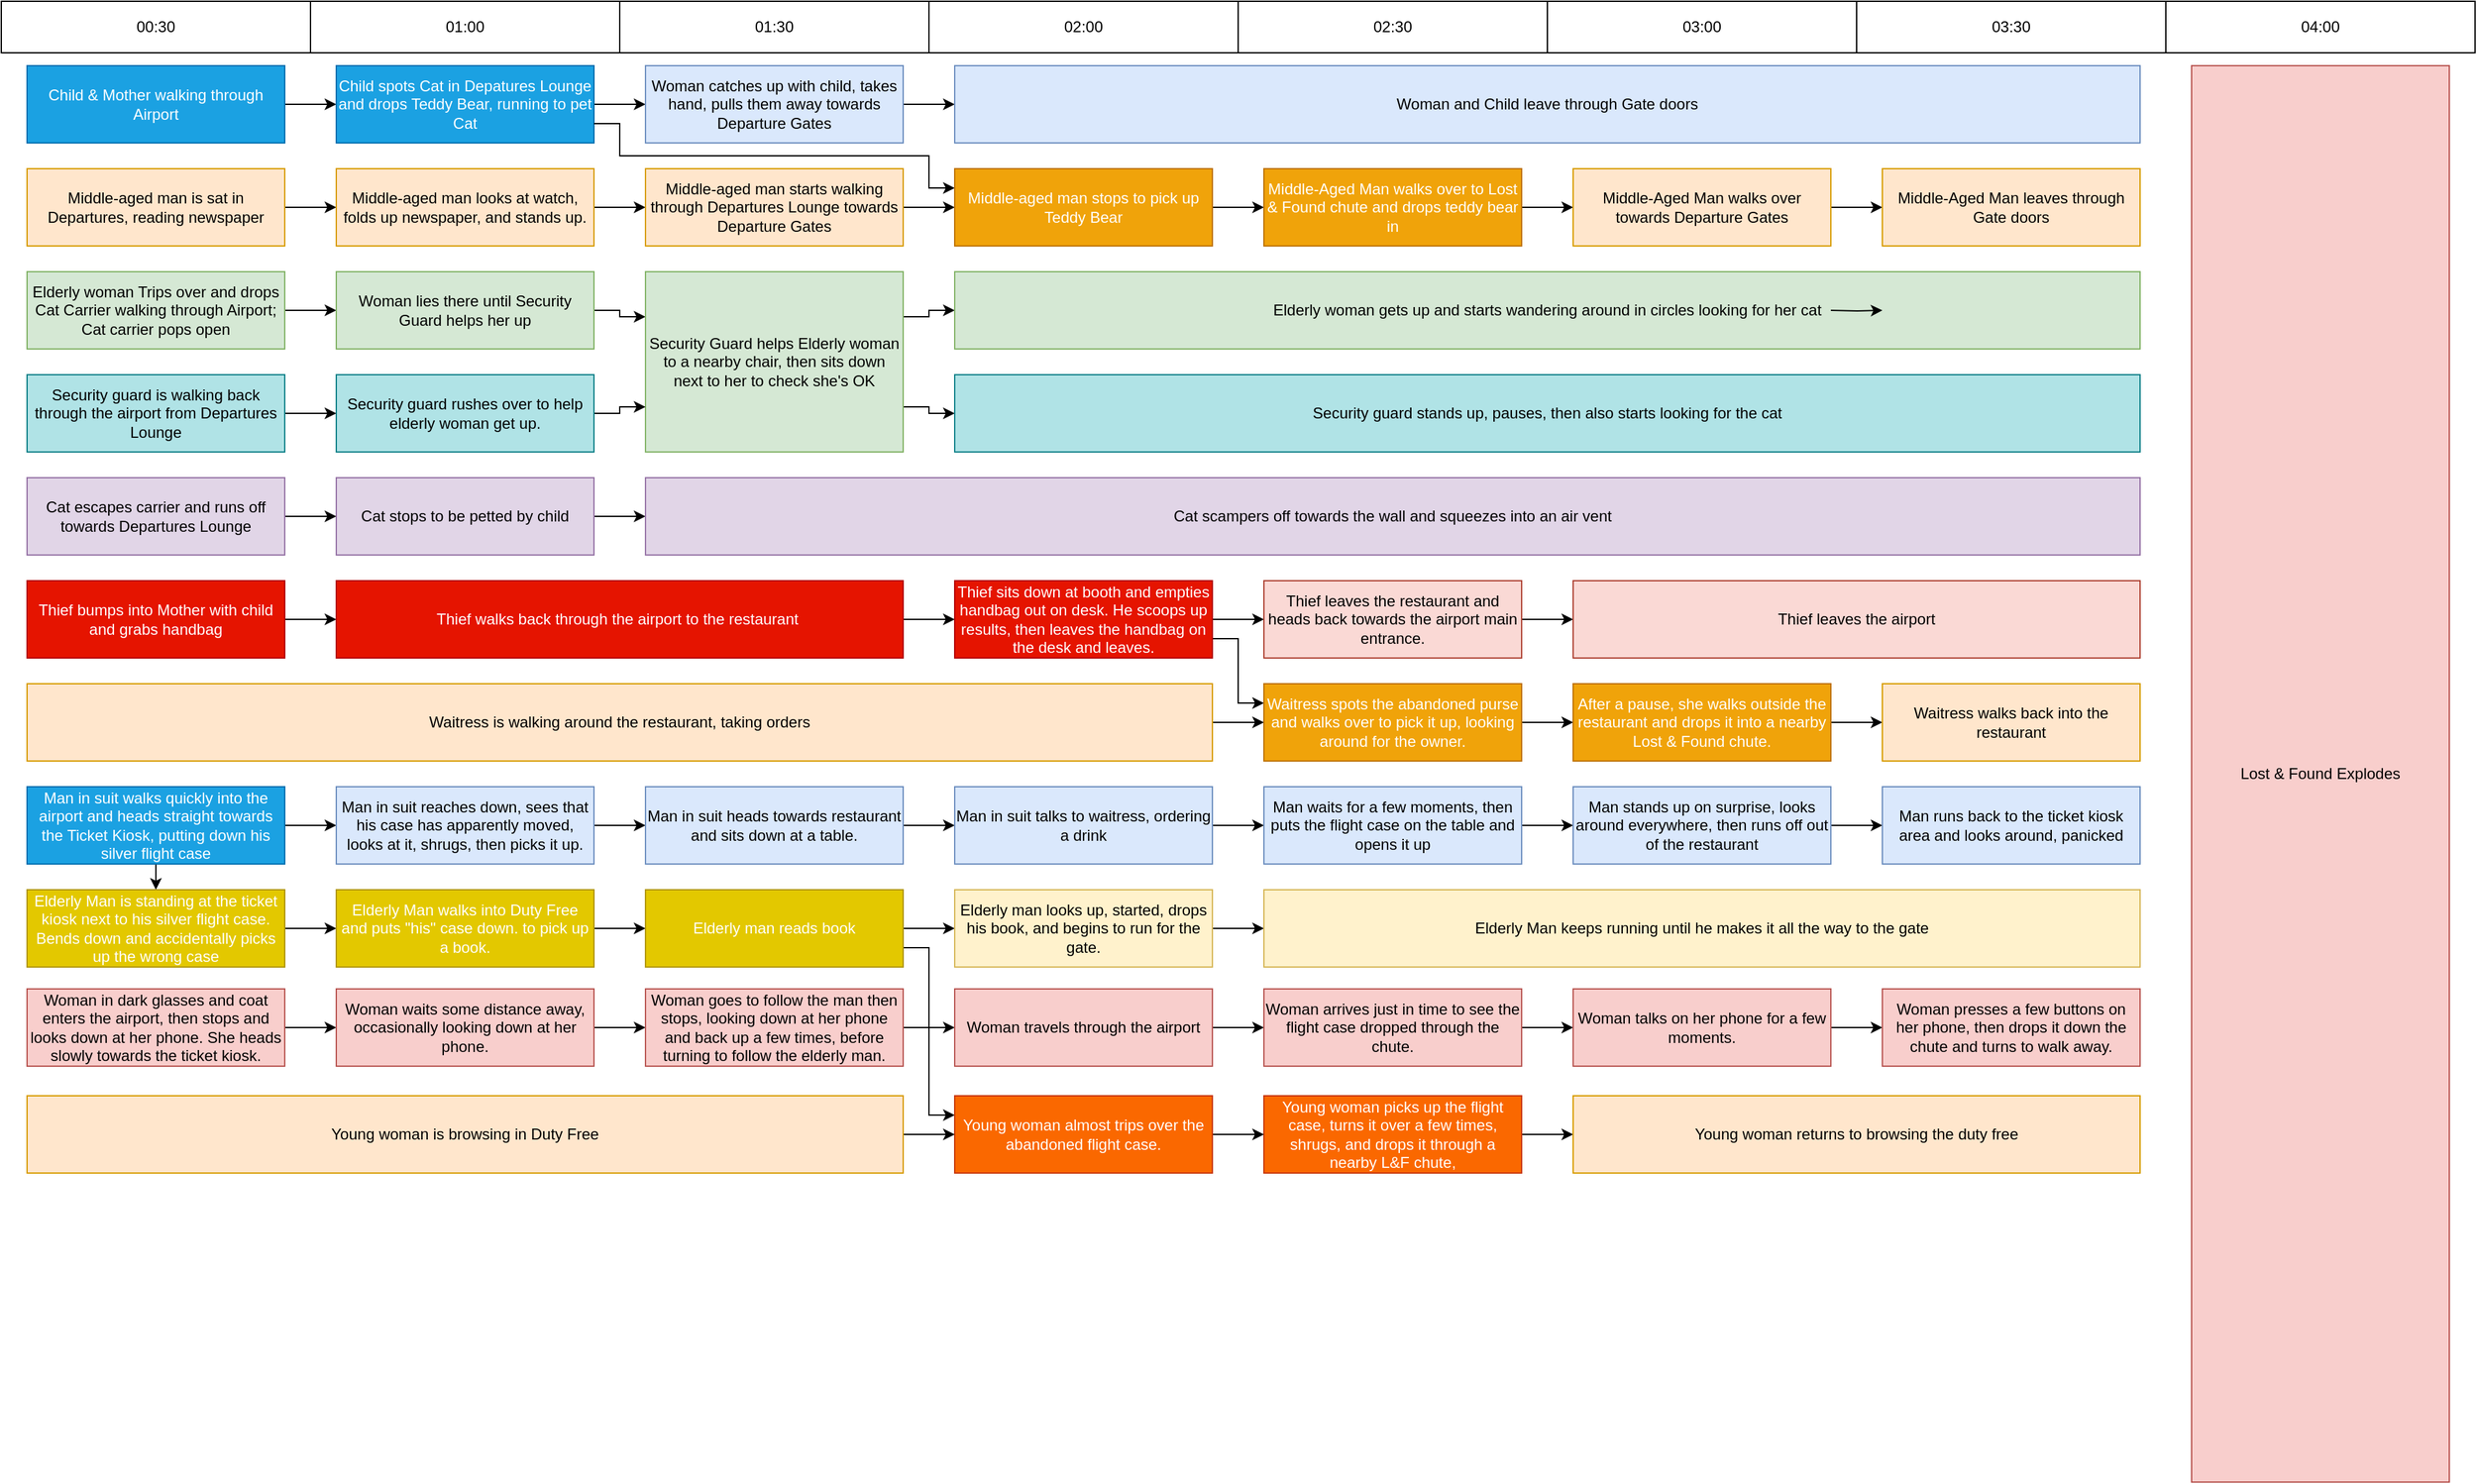 <mxfile version="14.2.9" type="device"><diagram id="wlm0FVGYdXF74C7R5aJI" name="Page-1"><mxGraphModel dx="1673" dy="829" grid="1" gridSize="10" guides="1" tooltips="1" connect="1" arrows="1" fold="1" page="1" pageScale="1" pageWidth="1169" pageHeight="827" math="0" shadow="0"><root><mxCell id="0"/><mxCell id="1" parent="0"/><mxCell id="Q22x0hlvmjdmqxl-F2z2-1" value="00:30" style="rounded=0;whiteSpace=wrap;html=1;" vertex="1" parent="1"><mxGeometry width="240" height="40" as="geometry"/></mxCell><mxCell id="Q22x0hlvmjdmqxl-F2z2-2" value="01:00" style="rounded=0;whiteSpace=wrap;html=1;" vertex="1" parent="1"><mxGeometry x="240" width="240" height="40" as="geometry"/></mxCell><mxCell id="Q22x0hlvmjdmqxl-F2z2-3" value="01:30" style="rounded=0;whiteSpace=wrap;html=1;" vertex="1" parent="1"><mxGeometry x="480" width="240" height="40" as="geometry"/></mxCell><mxCell id="Q22x0hlvmjdmqxl-F2z2-4" value="02:00" style="rounded=0;whiteSpace=wrap;html=1;" vertex="1" parent="1"><mxGeometry x="720" width="240" height="40" as="geometry"/></mxCell><mxCell id="Q22x0hlvmjdmqxl-F2z2-5" value="02:30" style="rounded=0;whiteSpace=wrap;html=1;" vertex="1" parent="1"><mxGeometry x="960" width="240" height="40" as="geometry"/></mxCell><mxCell id="Q22x0hlvmjdmqxl-F2z2-6" value="03:00" style="rounded=0;whiteSpace=wrap;html=1;" vertex="1" parent="1"><mxGeometry x="1200" width="240" height="40" as="geometry"/></mxCell><mxCell id="Q22x0hlvmjdmqxl-F2z2-7" value="03:30" style="rounded=0;whiteSpace=wrap;html=1;" vertex="1" parent="1"><mxGeometry x="1440" width="240" height="40" as="geometry"/></mxCell><mxCell id="Q22x0hlvmjdmqxl-F2z2-8" value="04:00" style="rounded=0;whiteSpace=wrap;html=1;" vertex="1" parent="1"><mxGeometry x="1680" width="240" height="40" as="geometry"/></mxCell><mxCell id="Q22x0hlvmjdmqxl-F2z2-12" value="" style="edgeStyle=orthogonalEdgeStyle;rounded=0;orthogonalLoop=1;jettySize=auto;html=1;" edge="1" parent="1" source="Q22x0hlvmjdmqxl-F2z2-10" target="Q22x0hlvmjdmqxl-F2z2-11"><mxGeometry relative="1" as="geometry"/></mxCell><mxCell id="Q22x0hlvmjdmqxl-F2z2-10" value="Child &amp;amp; Mother walking through Airport" style="rounded=0;whiteSpace=wrap;html=1;fillColor=#1ba1e2;strokeColor=#006EAF;fontColor=#ffffff;" vertex="1" parent="1"><mxGeometry x="20" y="50" width="200" height="60" as="geometry"/></mxCell><mxCell id="Q22x0hlvmjdmqxl-F2z2-14" value="" style="edgeStyle=orthogonalEdgeStyle;rounded=0;orthogonalLoop=1;jettySize=auto;html=1;" edge="1" parent="1" source="Q22x0hlvmjdmqxl-F2z2-11" target="Q22x0hlvmjdmqxl-F2z2-13"><mxGeometry relative="1" as="geometry"/></mxCell><mxCell id="Q22x0hlvmjdmqxl-F2z2-11" value="Child spots Cat in Depatures Lounge and drops Teddy Bear, running to pet Cat" style="rounded=0;whiteSpace=wrap;html=1;fillColor=#1ba1e2;strokeColor=#006EAF;fontColor=#ffffff;" vertex="1" parent="1"><mxGeometry x="260" y="50" width="200" height="60" as="geometry"/></mxCell><mxCell id="Q22x0hlvmjdmqxl-F2z2-20" style="edgeStyle=orthogonalEdgeStyle;rounded=0;orthogonalLoop=1;jettySize=auto;html=1;exitX=1;exitY=0.5;exitDx=0;exitDy=0;entryX=0;entryY=0.5;entryDx=0;entryDy=0;" edge="1" parent="1" source="Q22x0hlvmjdmqxl-F2z2-47" target="Q22x0hlvmjdmqxl-F2z2-15"><mxGeometry relative="1" as="geometry"/></mxCell><mxCell id="Q22x0hlvmjdmqxl-F2z2-53" value="" style="edgeStyle=orthogonalEdgeStyle;rounded=0;orthogonalLoop=1;jettySize=auto;html=1;" edge="1" parent="1" source="Q22x0hlvmjdmqxl-F2z2-13" target="Q22x0hlvmjdmqxl-F2z2-52"><mxGeometry relative="1" as="geometry"/></mxCell><mxCell id="Q22x0hlvmjdmqxl-F2z2-54" style="edgeStyle=orthogonalEdgeStyle;rounded=0;orthogonalLoop=1;jettySize=auto;html=1;exitX=1;exitY=0.75;exitDx=0;exitDy=0;entryX=0;entryY=0.25;entryDx=0;entryDy=0;" edge="1" parent="1" source="Q22x0hlvmjdmqxl-F2z2-11" target="Q22x0hlvmjdmqxl-F2z2-15"><mxGeometry relative="1" as="geometry"><Array as="points"><mxPoint x="480" y="95"/><mxPoint x="480" y="120"/><mxPoint x="720" y="120"/><mxPoint x="720" y="145"/></Array></mxGeometry></mxCell><mxCell id="Q22x0hlvmjdmqxl-F2z2-13" value="Woman catches up with child, takes hand, pulls them away towards Departure Gates" style="rounded=0;whiteSpace=wrap;html=1;fillColor=#dae8fc;strokeColor=#6c8ebf;" vertex="1" parent="1"><mxGeometry x="500" y="50" width="200" height="60" as="geometry"/></mxCell><mxCell id="Q22x0hlvmjdmqxl-F2z2-18" value="" style="edgeStyle=orthogonalEdgeStyle;rounded=0;orthogonalLoop=1;jettySize=auto;html=1;" edge="1" parent="1" source="Q22x0hlvmjdmqxl-F2z2-15" target="Q22x0hlvmjdmqxl-F2z2-16"><mxGeometry relative="1" as="geometry"/></mxCell><mxCell id="Q22x0hlvmjdmqxl-F2z2-15" value="Middle-aged man stops to pick up Teddy Bear" style="rounded=0;whiteSpace=wrap;html=1;fillColor=#f0a30a;strokeColor=#BD7000;fontColor=#ffffff;" vertex="1" parent="1"><mxGeometry x="740" y="130" width="200" height="60" as="geometry"/></mxCell><mxCell id="Q22x0hlvmjdmqxl-F2z2-19" value="" style="edgeStyle=orthogonalEdgeStyle;rounded=0;orthogonalLoop=1;jettySize=auto;html=1;" edge="1" parent="1" source="Q22x0hlvmjdmqxl-F2z2-16" target="Q22x0hlvmjdmqxl-F2z2-17"><mxGeometry relative="1" as="geometry"/></mxCell><mxCell id="Q22x0hlvmjdmqxl-F2z2-16" value="Middle-Aged Man walks over to Lost &amp;amp; Found chute and drops teddy bear in" style="rounded=0;whiteSpace=wrap;html=1;fillColor=#f0a30a;strokeColor=#BD7000;fontColor=#ffffff;" vertex="1" parent="1"><mxGeometry x="980" y="130" width="200" height="60" as="geometry"/></mxCell><mxCell id="Q22x0hlvmjdmqxl-F2z2-22" style="edgeStyle=orthogonalEdgeStyle;rounded=0;orthogonalLoop=1;jettySize=auto;html=1;exitX=1;exitY=0.5;exitDx=0;exitDy=0;entryX=0;entryY=0.5;entryDx=0;entryDy=0;" edge="1" parent="1" source="Q22x0hlvmjdmqxl-F2z2-17" target="Q22x0hlvmjdmqxl-F2z2-49"><mxGeometry relative="1" as="geometry"/></mxCell><mxCell id="Q22x0hlvmjdmqxl-F2z2-17" value="Middle-Aged Man walks over towards Departure Gates" style="rounded=0;whiteSpace=wrap;html=1;fillColor=#ffe6cc;strokeColor=#d79b00;" vertex="1" parent="1"><mxGeometry x="1220" y="130" width="200" height="60" as="geometry"/></mxCell><mxCell id="Q22x0hlvmjdmqxl-F2z2-23" value="Lost &amp;amp; Found Explodes" style="rounded=0;whiteSpace=wrap;html=1;fillColor=#f8cecc;strokeColor=#b85450;" vertex="1" parent="1"><mxGeometry x="1700" y="50" width="200" height="1100" as="geometry"/></mxCell><mxCell id="Q22x0hlvmjdmqxl-F2z2-30" value="" style="edgeStyle=orthogonalEdgeStyle;rounded=0;orthogonalLoop=1;jettySize=auto;html=1;" edge="1" parent="1" source="Q22x0hlvmjdmqxl-F2z2-24" target="Q22x0hlvmjdmqxl-F2z2-27"><mxGeometry relative="1" as="geometry"/></mxCell><mxCell id="Q22x0hlvmjdmqxl-F2z2-24" value="Elderly woman Trips over and drops Cat Carrier walking through Airport; Cat carrier pops open" style="rounded=0;whiteSpace=wrap;html=1;fillColor=#d5e8d4;strokeColor=#82b366;" vertex="1" parent="1"><mxGeometry x="20" y="210" width="200" height="60" as="geometry"/></mxCell><mxCell id="Q22x0hlvmjdmqxl-F2z2-34" value="" style="edgeStyle=orthogonalEdgeStyle;rounded=0;orthogonalLoop=1;jettySize=auto;html=1;" edge="1" parent="1" source="Q22x0hlvmjdmqxl-F2z2-25" target="Q22x0hlvmjdmqxl-F2z2-33"><mxGeometry relative="1" as="geometry"/></mxCell><mxCell id="Q22x0hlvmjdmqxl-F2z2-25" value="Cat stops to be petted by child" style="rounded=0;whiteSpace=wrap;html=1;fillColor=#e1d5e7;strokeColor=#9673a6;" vertex="1" parent="1"><mxGeometry x="260" y="370" width="200" height="60" as="geometry"/></mxCell><mxCell id="Q22x0hlvmjdmqxl-F2z2-32" value="" style="edgeStyle=orthogonalEdgeStyle;rounded=0;orthogonalLoop=1;jettySize=auto;html=1;entryX=0;entryY=0.25;entryDx=0;entryDy=0;" edge="1" parent="1" source="Q22x0hlvmjdmqxl-F2z2-27" target="Q22x0hlvmjdmqxl-F2z2-31"><mxGeometry relative="1" as="geometry"/></mxCell><mxCell id="Q22x0hlvmjdmqxl-F2z2-27" value="Woman lies there until Security Guard helps her up" style="rounded=0;whiteSpace=wrap;html=1;fillColor=#d5e8d4;strokeColor=#82b366;" vertex="1" parent="1"><mxGeometry x="260" y="210" width="200" height="60" as="geometry"/></mxCell><mxCell id="Q22x0hlvmjdmqxl-F2z2-29" value="" style="edgeStyle=orthogonalEdgeStyle;rounded=0;orthogonalLoop=1;jettySize=auto;html=1;" edge="1" parent="1" source="Q22x0hlvmjdmqxl-F2z2-28" target="Q22x0hlvmjdmqxl-F2z2-25"><mxGeometry relative="1" as="geometry"/></mxCell><mxCell id="Q22x0hlvmjdmqxl-F2z2-28" value="Cat escapes carrier and runs off towards Departures Lounge" style="rounded=0;whiteSpace=wrap;html=1;fillColor=#e1d5e7;strokeColor=#9673a6;" vertex="1" parent="1"><mxGeometry x="20" y="370" width="200" height="60" as="geometry"/></mxCell><mxCell id="Q22x0hlvmjdmqxl-F2z2-36" value="" style="edgeStyle=orthogonalEdgeStyle;rounded=0;orthogonalLoop=1;jettySize=auto;html=1;exitX=1;exitY=0.25;exitDx=0;exitDy=0;" edge="1" parent="1" source="Q22x0hlvmjdmqxl-F2z2-31" target="Q22x0hlvmjdmqxl-F2z2-35"><mxGeometry relative="1" as="geometry"/></mxCell><mxCell id="Q22x0hlvmjdmqxl-F2z2-42" style="edgeStyle=orthogonalEdgeStyle;rounded=0;orthogonalLoop=1;jettySize=auto;html=1;exitX=1;exitY=0.75;exitDx=0;exitDy=0;entryX=0;entryY=0.5;entryDx=0;entryDy=0;" edge="1" parent="1" source="Q22x0hlvmjdmqxl-F2z2-31" target="Q22x0hlvmjdmqxl-F2z2-41"><mxGeometry relative="1" as="geometry"/></mxCell><mxCell id="Q22x0hlvmjdmqxl-F2z2-31" value="Security Guard helps Elderly woman to a nearby chair, then sits down next to her to check she's OK" style="rounded=0;whiteSpace=wrap;html=1;fillColor=#d5e8d4;strokeColor=#82b366;" vertex="1" parent="1"><mxGeometry x="500" y="210" width="200" height="140" as="geometry"/></mxCell><mxCell id="Q22x0hlvmjdmqxl-F2z2-33" value="Cat scampers off towards the wall and squeezes into an air vent" style="rounded=0;whiteSpace=wrap;html=1;fillColor=#e1d5e7;strokeColor=#9673a6;" vertex="1" parent="1"><mxGeometry x="500" y="370" width="1160" height="60" as="geometry"/></mxCell><mxCell id="Q22x0hlvmjdmqxl-F2z2-35" value="Elderly woman gets up and starts wandering around in circles looking for her cat" style="rounded=0;whiteSpace=wrap;html=1;fillColor=#d5e8d4;strokeColor=#82b366;" vertex="1" parent="1"><mxGeometry x="740" y="210" width="920" height="60" as="geometry"/></mxCell><mxCell id="Q22x0hlvmjdmqxl-F2z2-40" value="" style="edgeStyle=orthogonalEdgeStyle;rounded=0;orthogonalLoop=1;jettySize=auto;html=1;entryX=0;entryY=0.75;entryDx=0;entryDy=0;" edge="1" parent="1" source="Q22x0hlvmjdmqxl-F2z2-37" target="Q22x0hlvmjdmqxl-F2z2-31"><mxGeometry relative="1" as="geometry"/></mxCell><mxCell id="Q22x0hlvmjdmqxl-F2z2-37" value="Security guard rushes over to help elderly woman get up." style="rounded=0;whiteSpace=wrap;html=1;fillColor=#b0e3e6;strokeColor=#0e8088;" vertex="1" parent="1"><mxGeometry x="260" y="290" width="200" height="60" as="geometry"/></mxCell><mxCell id="Q22x0hlvmjdmqxl-F2z2-39" value="" style="edgeStyle=orthogonalEdgeStyle;rounded=0;orthogonalLoop=1;jettySize=auto;html=1;" edge="1" parent="1" source="Q22x0hlvmjdmqxl-F2z2-38" target="Q22x0hlvmjdmqxl-F2z2-37"><mxGeometry relative="1" as="geometry"/></mxCell><mxCell id="Q22x0hlvmjdmqxl-F2z2-38" value="Security guard is walking back through the airport from Departures Lounge" style="rounded=0;whiteSpace=wrap;html=1;fillColor=#b0e3e6;strokeColor=#0e8088;" vertex="1" parent="1"><mxGeometry x="20" y="290" width="200" height="60" as="geometry"/></mxCell><mxCell id="Q22x0hlvmjdmqxl-F2z2-41" value="Security guard stands up, pauses, then also starts looking for the cat" style="rounded=0;whiteSpace=wrap;html=1;fillColor=#b0e3e6;strokeColor=#0e8088;" vertex="1" parent="1"><mxGeometry x="740" y="290" width="920" height="60" as="geometry"/></mxCell><mxCell id="Q22x0hlvmjdmqxl-F2z2-62" value="" style="edgeStyle=orthogonalEdgeStyle;rounded=0;orthogonalLoop=1;jettySize=auto;html=1;" edge="1" parent="1" source="Q22x0hlvmjdmqxl-F2z2-43" target="Q22x0hlvmjdmqxl-F2z2-58"><mxGeometry relative="1" as="geometry"/></mxCell><mxCell id="Q22x0hlvmjdmqxl-F2z2-43" value="Thief bumps into Mother with child and grabs handbag" style="rounded=0;whiteSpace=wrap;html=1;fillColor=#e51400;strokeColor=#B20000;fontColor=#ffffff;" vertex="1" parent="1"><mxGeometry x="20" y="450" width="200" height="60" as="geometry"/></mxCell><mxCell id="Q22x0hlvmjdmqxl-F2z2-46" value="" style="edgeStyle=orthogonalEdgeStyle;rounded=0;orthogonalLoop=1;jettySize=auto;html=1;" edge="1" parent="1" source="Q22x0hlvmjdmqxl-F2z2-44" target="Q22x0hlvmjdmqxl-F2z2-45"><mxGeometry relative="1" as="geometry"/></mxCell><mxCell id="Q22x0hlvmjdmqxl-F2z2-44" value="Middle-aged man is sat in Departures, reading newspaper" style="rounded=0;whiteSpace=wrap;html=1;fillColor=#ffe6cc;strokeColor=#d79b00;" vertex="1" parent="1"><mxGeometry x="20" y="130" width="200" height="60" as="geometry"/></mxCell><mxCell id="Q22x0hlvmjdmqxl-F2z2-48" value="" style="edgeStyle=orthogonalEdgeStyle;rounded=0;orthogonalLoop=1;jettySize=auto;html=1;" edge="1" parent="1" source="Q22x0hlvmjdmqxl-F2z2-45" target="Q22x0hlvmjdmqxl-F2z2-47"><mxGeometry relative="1" as="geometry"/></mxCell><mxCell id="Q22x0hlvmjdmqxl-F2z2-45" value="Middle-aged man looks at watch, folds up newspaper, and stands up." style="rounded=0;whiteSpace=wrap;html=1;fillColor=#ffe6cc;strokeColor=#d79b00;" vertex="1" parent="1"><mxGeometry x="260" y="130" width="200" height="60" as="geometry"/></mxCell><mxCell id="Q22x0hlvmjdmqxl-F2z2-47" value="Middle-aged man starts walking through Departures Lounge towards Departure Gates" style="rounded=0;whiteSpace=wrap;html=1;fillColor=#ffe6cc;strokeColor=#d79b00;" vertex="1" parent="1"><mxGeometry x="500" y="130" width="200" height="60" as="geometry"/></mxCell><mxCell id="Q22x0hlvmjdmqxl-F2z2-49" value="Middle-Aged Man leaves through Gate doors" style="rounded=0;whiteSpace=wrap;html=1;fillColor=#ffe6cc;strokeColor=#d79b00;" vertex="1" parent="1"><mxGeometry x="1460" y="130" width="200" height="60" as="geometry"/></mxCell><mxCell id="Q22x0hlvmjdmqxl-F2z2-52" value="Woman and Child leave through Gate doors" style="rounded=0;whiteSpace=wrap;html=1;fillColor=#dae8fc;strokeColor=#6c8ebf;" vertex="1" parent="1"><mxGeometry x="740" y="50" width="920" height="60" as="geometry"/></mxCell><mxCell id="Q22x0hlvmjdmqxl-F2z2-56" value="" style="edgeStyle=orthogonalEdgeStyle;rounded=0;orthogonalLoop=1;jettySize=auto;html=1;" edge="1" parent="1"><mxGeometry relative="1" as="geometry"><mxPoint x="1420" y="240" as="sourcePoint"/><mxPoint x="1460" y="240" as="targetPoint"/></mxGeometry></mxCell><mxCell id="Q22x0hlvmjdmqxl-F2z2-63" value="" style="edgeStyle=orthogonalEdgeStyle;rounded=0;orthogonalLoop=1;jettySize=auto;html=1;" edge="1" parent="1" source="Q22x0hlvmjdmqxl-F2z2-58" target="Q22x0hlvmjdmqxl-F2z2-59"><mxGeometry relative="1" as="geometry"/></mxCell><mxCell id="Q22x0hlvmjdmqxl-F2z2-58" value="Thief walks back through the airport to the restaurant&amp;nbsp;" style="rounded=0;whiteSpace=wrap;html=1;fillColor=#e51400;strokeColor=#B20000;fontColor=#ffffff;" vertex="1" parent="1"><mxGeometry x="260" y="450" width="440" height="60" as="geometry"/></mxCell><mxCell id="Q22x0hlvmjdmqxl-F2z2-64" value="" style="edgeStyle=orthogonalEdgeStyle;rounded=0;orthogonalLoop=1;jettySize=auto;html=1;" edge="1" parent="1" source="Q22x0hlvmjdmqxl-F2z2-59" target="Q22x0hlvmjdmqxl-F2z2-60"><mxGeometry relative="1" as="geometry"/></mxCell><mxCell id="Q22x0hlvmjdmqxl-F2z2-73" style="edgeStyle=orthogonalEdgeStyle;rounded=0;orthogonalLoop=1;jettySize=auto;html=1;exitX=1;exitY=0.75;exitDx=0;exitDy=0;entryX=0;entryY=0.25;entryDx=0;entryDy=0;" edge="1" parent="1" source="Q22x0hlvmjdmqxl-F2z2-59" target="Q22x0hlvmjdmqxl-F2z2-67"><mxGeometry relative="1" as="geometry"/></mxCell><mxCell id="Q22x0hlvmjdmqxl-F2z2-59" value="Thief sits down at booth and empties handbag out on desk. He scoops up results, then leaves the handbag on the desk and leaves." style="rounded=0;whiteSpace=wrap;html=1;fillColor=#e51400;strokeColor=#B20000;fontColor=#ffffff;" vertex="1" parent="1"><mxGeometry x="740" y="450" width="200" height="60" as="geometry"/></mxCell><mxCell id="Q22x0hlvmjdmqxl-F2z2-65" value="" style="edgeStyle=orthogonalEdgeStyle;rounded=0;orthogonalLoop=1;jettySize=auto;html=1;" edge="1" parent="1" source="Q22x0hlvmjdmqxl-F2z2-60" target="Q22x0hlvmjdmqxl-F2z2-61"><mxGeometry relative="1" as="geometry"/></mxCell><mxCell id="Q22x0hlvmjdmqxl-F2z2-60" value="Thief leaves the restaurant and heads back towards the airport main entrance." style="rounded=0;whiteSpace=wrap;html=1;fillColor=#fad9d5;strokeColor=#ae4132;" vertex="1" parent="1"><mxGeometry x="980" y="450" width="200" height="60" as="geometry"/></mxCell><mxCell id="Q22x0hlvmjdmqxl-F2z2-61" value="Thief leaves the airport" style="rounded=0;whiteSpace=wrap;html=1;fillColor=#fad9d5;strokeColor=#ae4132;" vertex="1" parent="1"><mxGeometry x="1220" y="450" width="440" height="60" as="geometry"/></mxCell><mxCell id="Q22x0hlvmjdmqxl-F2z2-68" value="" style="edgeStyle=orthogonalEdgeStyle;rounded=0;orthogonalLoop=1;jettySize=auto;html=1;" edge="1" parent="1" source="Q22x0hlvmjdmqxl-F2z2-66" target="Q22x0hlvmjdmqxl-F2z2-67"><mxGeometry relative="1" as="geometry"/></mxCell><mxCell id="Q22x0hlvmjdmqxl-F2z2-66" value="Waitress is walking around the restaurant, taking orders" style="rounded=0;whiteSpace=wrap;html=1;fillColor=#ffe6cc;strokeColor=#d79b00;" vertex="1" parent="1"><mxGeometry x="20" y="530" width="920" height="60" as="geometry"/></mxCell><mxCell id="Q22x0hlvmjdmqxl-F2z2-70" value="" style="edgeStyle=orthogonalEdgeStyle;rounded=0;orthogonalLoop=1;jettySize=auto;html=1;" edge="1" parent="1" source="Q22x0hlvmjdmqxl-F2z2-67" target="Q22x0hlvmjdmqxl-F2z2-69"><mxGeometry relative="1" as="geometry"/></mxCell><mxCell id="Q22x0hlvmjdmqxl-F2z2-67" value="Waitress spots the abandoned purse and walks over to pick it up, looking around for the owner." style="rounded=0;whiteSpace=wrap;html=1;fillColor=#f0a30a;strokeColor=#BD7000;fontColor=#ffffff;" vertex="1" parent="1"><mxGeometry x="980" y="530" width="200" height="60" as="geometry"/></mxCell><mxCell id="Q22x0hlvmjdmqxl-F2z2-72" value="" style="edgeStyle=orthogonalEdgeStyle;rounded=0;orthogonalLoop=1;jettySize=auto;html=1;" edge="1" parent="1" source="Q22x0hlvmjdmqxl-F2z2-69" target="Q22x0hlvmjdmqxl-F2z2-71"><mxGeometry relative="1" as="geometry"/></mxCell><mxCell id="Q22x0hlvmjdmqxl-F2z2-69" value="After a pause, she walks outside the restaurant and drops it into a nearby Lost &amp;amp; Found chute." style="rounded=0;whiteSpace=wrap;html=1;fillColor=#f0a30a;strokeColor=#BD7000;fontColor=#ffffff;" vertex="1" parent="1"><mxGeometry x="1220" y="530" width="200" height="60" as="geometry"/></mxCell><mxCell id="Q22x0hlvmjdmqxl-F2z2-71" value="Waitress walks back into the restaurant" style="rounded=0;whiteSpace=wrap;html=1;fillColor=#ffe6cc;strokeColor=#d79b00;" vertex="1" parent="1"><mxGeometry x="1460" y="530" width="200" height="60" as="geometry"/></mxCell><mxCell id="Q22x0hlvmjdmqxl-F2z2-76" value="" style="edgeStyle=orthogonalEdgeStyle;rounded=0;orthogonalLoop=1;jettySize=auto;html=1;" edge="1" parent="1" source="Q22x0hlvmjdmqxl-F2z2-74" target="Q22x0hlvmjdmqxl-F2z2-75"><mxGeometry relative="1" as="geometry"/></mxCell><mxCell id="Q22x0hlvmjdmqxl-F2z2-116" style="edgeStyle=orthogonalEdgeStyle;rounded=0;orthogonalLoop=1;jettySize=auto;html=1;exitX=0.5;exitY=1;exitDx=0;exitDy=0;entryX=0.5;entryY=0;entryDx=0;entryDy=0;" edge="1" parent="1" source="Q22x0hlvmjdmqxl-F2z2-74" target="Q22x0hlvmjdmqxl-F2z2-77"><mxGeometry relative="1" as="geometry"/></mxCell><mxCell id="Q22x0hlvmjdmqxl-F2z2-74" value="Man in suit walks quickly into the airport and heads straight towards the Ticket Kiosk, putting down his silver flight case" style="rounded=0;whiteSpace=wrap;html=1;fillColor=#1ba1e2;strokeColor=#006EAF;fontColor=#ffffff;" vertex="1" parent="1"><mxGeometry x="20" y="610" width="200" height="60" as="geometry"/></mxCell><mxCell id="Q22x0hlvmjdmqxl-F2z2-88" value="" style="edgeStyle=orthogonalEdgeStyle;rounded=0;orthogonalLoop=1;jettySize=auto;html=1;" edge="1" parent="1" source="Q22x0hlvmjdmqxl-F2z2-75" target="Q22x0hlvmjdmqxl-F2z2-86"><mxGeometry relative="1" as="geometry"/></mxCell><mxCell id="Q22x0hlvmjdmqxl-F2z2-75" value="Man in suit reaches down, sees that his case has apparently moved, looks at it, shrugs, then picks it up." style="rounded=0;whiteSpace=wrap;html=1;fillColor=#dae8fc;strokeColor=#6c8ebf;" vertex="1" parent="1"><mxGeometry x="260" y="610" width="200" height="60" as="geometry"/></mxCell><mxCell id="Q22x0hlvmjdmqxl-F2z2-79" value="" style="edgeStyle=orthogonalEdgeStyle;rounded=0;orthogonalLoop=1;jettySize=auto;html=1;" edge="1" parent="1" source="Q22x0hlvmjdmqxl-F2z2-77" target="Q22x0hlvmjdmqxl-F2z2-78"><mxGeometry relative="1" as="geometry"/></mxCell><mxCell id="Q22x0hlvmjdmqxl-F2z2-77" value="Elderly Man is standing at the ticket kiosk next to his silver flight case. Bends down and accidentally picks up the wrong case" style="rounded=0;whiteSpace=wrap;html=1;fillColor=#e3c800;strokeColor=#B09500;fontColor=#ffffff;" vertex="1" parent="1"><mxGeometry x="20" y="690" width="200" height="60" as="geometry"/></mxCell><mxCell id="Q22x0hlvmjdmqxl-F2z2-83" value="" style="edgeStyle=orthogonalEdgeStyle;rounded=0;orthogonalLoop=1;jettySize=auto;html=1;" edge="1" parent="1" source="Q22x0hlvmjdmqxl-F2z2-78" target="Q22x0hlvmjdmqxl-F2z2-80"><mxGeometry relative="1" as="geometry"/></mxCell><mxCell id="Q22x0hlvmjdmqxl-F2z2-78" value="Elderly Man walks into Duty Free and puts &quot;his&quot; case down. to pick up a book." style="rounded=0;whiteSpace=wrap;html=1;fillColor=#e3c800;strokeColor=#B09500;fontColor=#ffffff;" vertex="1" parent="1"><mxGeometry x="260" y="690" width="200" height="60" as="geometry"/></mxCell><mxCell id="Q22x0hlvmjdmqxl-F2z2-84" value="" style="edgeStyle=orthogonalEdgeStyle;rounded=0;orthogonalLoop=1;jettySize=auto;html=1;" edge="1" parent="1" source="Q22x0hlvmjdmqxl-F2z2-80" target="Q22x0hlvmjdmqxl-F2z2-81"><mxGeometry relative="1" as="geometry"/></mxCell><mxCell id="Q22x0hlvmjdmqxl-F2z2-117" style="edgeStyle=orthogonalEdgeStyle;rounded=0;orthogonalLoop=1;jettySize=auto;html=1;exitX=1;exitY=0.75;exitDx=0;exitDy=0;entryX=0;entryY=0.25;entryDx=0;entryDy=0;" edge="1" parent="1" source="Q22x0hlvmjdmqxl-F2z2-80" target="Q22x0hlvmjdmqxl-F2z2-97"><mxGeometry relative="1" as="geometry"/></mxCell><mxCell id="Q22x0hlvmjdmqxl-F2z2-80" value="Elderly man reads book" style="rounded=0;whiteSpace=wrap;html=1;fillColor=#e3c800;strokeColor=#B09500;fontColor=#ffffff;" vertex="1" parent="1"><mxGeometry x="500" y="690" width="200" height="60" as="geometry"/></mxCell><mxCell id="Q22x0hlvmjdmqxl-F2z2-85" value="" style="edgeStyle=orthogonalEdgeStyle;rounded=0;orthogonalLoop=1;jettySize=auto;html=1;" edge="1" parent="1" source="Q22x0hlvmjdmqxl-F2z2-81" target="Q22x0hlvmjdmqxl-F2z2-82"><mxGeometry relative="1" as="geometry"/></mxCell><mxCell id="Q22x0hlvmjdmqxl-F2z2-81" value="Elderly man looks up, started, drops his book, and begins to run for the gate." style="rounded=0;whiteSpace=wrap;html=1;fillColor=#fff2cc;strokeColor=#d6b656;" vertex="1" parent="1"><mxGeometry x="740" y="690" width="200" height="60" as="geometry"/></mxCell><mxCell id="Q22x0hlvmjdmqxl-F2z2-82" value="Elderly Man keeps running until he makes it all the way to the gate" style="rounded=0;whiteSpace=wrap;html=1;fillColor=#fff2cc;strokeColor=#d6b656;" vertex="1" parent="1"><mxGeometry x="980" y="690" width="680" height="60" as="geometry"/></mxCell><mxCell id="Q22x0hlvmjdmqxl-F2z2-89" value="" style="edgeStyle=orthogonalEdgeStyle;rounded=0;orthogonalLoop=1;jettySize=auto;html=1;" edge="1" parent="1" source="Q22x0hlvmjdmqxl-F2z2-86" target="Q22x0hlvmjdmqxl-F2z2-87"><mxGeometry relative="1" as="geometry"/></mxCell><mxCell id="Q22x0hlvmjdmqxl-F2z2-86" value="Man in suit heads towards restaurant and sits down at a table." style="rounded=0;whiteSpace=wrap;html=1;fillColor=#dae8fc;strokeColor=#6c8ebf;" vertex="1" parent="1"><mxGeometry x="500" y="610" width="200" height="60" as="geometry"/></mxCell><mxCell id="Q22x0hlvmjdmqxl-F2z2-111" value="" style="edgeStyle=orthogonalEdgeStyle;rounded=0;orthogonalLoop=1;jettySize=auto;html=1;" edge="1" parent="1" source="Q22x0hlvmjdmqxl-F2z2-87" target="Q22x0hlvmjdmqxl-F2z2-110"><mxGeometry relative="1" as="geometry"/></mxCell><mxCell id="Q22x0hlvmjdmqxl-F2z2-87" value="Man in suit talks to waitress, ordering a drink" style="rounded=0;whiteSpace=wrap;html=1;fillColor=#dae8fc;strokeColor=#6c8ebf;" vertex="1" parent="1"><mxGeometry x="740" y="610" width="200" height="60" as="geometry"/></mxCell><mxCell id="Q22x0hlvmjdmqxl-F2z2-92" value="" style="edgeStyle=orthogonalEdgeStyle;rounded=0;orthogonalLoop=1;jettySize=auto;html=1;" edge="1" parent="1" source="Q22x0hlvmjdmqxl-F2z2-90" target="Q22x0hlvmjdmqxl-F2z2-91"><mxGeometry relative="1" as="geometry"/></mxCell><mxCell id="Q22x0hlvmjdmqxl-F2z2-90" value="Woman in dark glasses and coat enters the airport, then stops and looks down at her phone. She heads slowly towards the ticket kiosk." style="rounded=0;whiteSpace=wrap;html=1;fillColor=#f8cecc;strokeColor=#b85450;" vertex="1" parent="1"><mxGeometry x="20" y="767" width="200" height="60" as="geometry"/></mxCell><mxCell id="Q22x0hlvmjdmqxl-F2z2-94" value="" style="edgeStyle=orthogonalEdgeStyle;rounded=0;orthogonalLoop=1;jettySize=auto;html=1;" edge="1" parent="1" source="Q22x0hlvmjdmqxl-F2z2-91" target="Q22x0hlvmjdmqxl-F2z2-93"><mxGeometry relative="1" as="geometry"/></mxCell><mxCell id="Q22x0hlvmjdmqxl-F2z2-91" value="Woman waits some distance away, occasionally looking down at her phone." style="rounded=0;whiteSpace=wrap;html=1;fillColor=#f8cecc;strokeColor=#b85450;" vertex="1" parent="1"><mxGeometry x="260" y="767" width="200" height="60" as="geometry"/></mxCell><mxCell id="Q22x0hlvmjdmqxl-F2z2-103" value="" style="edgeStyle=orthogonalEdgeStyle;rounded=0;orthogonalLoop=1;jettySize=auto;html=1;" edge="1" parent="1" source="Q22x0hlvmjdmqxl-F2z2-93" target="Q22x0hlvmjdmqxl-F2z2-95"><mxGeometry relative="1" as="geometry"/></mxCell><mxCell id="Q22x0hlvmjdmqxl-F2z2-93" value="Woman goes to follow the man then stops, looking down at her phone and back up a few times, before turning to follow the elderly man." style="rounded=0;whiteSpace=wrap;html=1;fillColor=#f8cecc;strokeColor=#b85450;" vertex="1" parent="1"><mxGeometry x="500" y="767" width="200" height="60" as="geometry"/></mxCell><mxCell id="Q22x0hlvmjdmqxl-F2z2-105" value="" style="edgeStyle=orthogonalEdgeStyle;rounded=0;orthogonalLoop=1;jettySize=auto;html=1;" edge="1" parent="1" source="Q22x0hlvmjdmqxl-F2z2-95" target="Q22x0hlvmjdmqxl-F2z2-104"><mxGeometry relative="1" as="geometry"/></mxCell><mxCell id="Q22x0hlvmjdmqxl-F2z2-95" value="Woman travels through the airport" style="rounded=0;whiteSpace=wrap;html=1;fillColor=#f8cecc;strokeColor=#b85450;" vertex="1" parent="1"><mxGeometry x="740" y="767" width="200" height="60" as="geometry"/></mxCell><mxCell id="Q22x0hlvmjdmqxl-F2z2-102" value="" style="edgeStyle=orthogonalEdgeStyle;rounded=0;orthogonalLoop=1;jettySize=auto;html=1;" edge="1" parent="1" source="Q22x0hlvmjdmqxl-F2z2-96" target="Q22x0hlvmjdmqxl-F2z2-101"><mxGeometry relative="1" as="geometry"/></mxCell><mxCell id="Q22x0hlvmjdmqxl-F2z2-96" value="Young woman picks up the flight case, turns it over a few times, shrugs, and drops it through a nearby L&amp;amp;F chute," style="rounded=0;whiteSpace=wrap;html=1;fillColor=#fa6800;strokeColor=#C73500;fontColor=#ffffff;" vertex="1" parent="1"><mxGeometry x="980" y="850" width="200" height="60" as="geometry"/></mxCell><mxCell id="Q22x0hlvmjdmqxl-F2z2-100" value="" style="edgeStyle=orthogonalEdgeStyle;rounded=0;orthogonalLoop=1;jettySize=auto;html=1;" edge="1" parent="1" source="Q22x0hlvmjdmqxl-F2z2-97" target="Q22x0hlvmjdmqxl-F2z2-96"><mxGeometry relative="1" as="geometry"/></mxCell><mxCell id="Q22x0hlvmjdmqxl-F2z2-97" value="Young woman almost trips over the abandoned flight case." style="rounded=0;whiteSpace=wrap;html=1;fillColor=#fa6800;strokeColor=#C73500;fontColor=#ffffff;" vertex="1" parent="1"><mxGeometry x="740" y="850" width="200" height="60" as="geometry"/></mxCell><mxCell id="Q22x0hlvmjdmqxl-F2z2-99" value="" style="edgeStyle=orthogonalEdgeStyle;rounded=0;orthogonalLoop=1;jettySize=auto;html=1;" edge="1" parent="1" source="Q22x0hlvmjdmqxl-F2z2-98" target="Q22x0hlvmjdmqxl-F2z2-97"><mxGeometry relative="1" as="geometry"/></mxCell><mxCell id="Q22x0hlvmjdmqxl-F2z2-98" value="Young woman is browsing in Duty Free" style="rounded=0;whiteSpace=wrap;html=1;fillColor=#ffe6cc;strokeColor=#d79b00;" vertex="1" parent="1"><mxGeometry x="20" y="850" width="680" height="60" as="geometry"/></mxCell><mxCell id="Q22x0hlvmjdmqxl-F2z2-101" value="Young woman returns to browsing the duty free" style="rounded=0;whiteSpace=wrap;html=1;fillColor=#ffe6cc;strokeColor=#d79b00;" vertex="1" parent="1"><mxGeometry x="1220" y="850" width="440" height="60" as="geometry"/></mxCell><mxCell id="Q22x0hlvmjdmqxl-F2z2-107" value="" style="edgeStyle=orthogonalEdgeStyle;rounded=0;orthogonalLoop=1;jettySize=auto;html=1;" edge="1" parent="1" source="Q22x0hlvmjdmqxl-F2z2-104" target="Q22x0hlvmjdmqxl-F2z2-106"><mxGeometry relative="1" as="geometry"/></mxCell><mxCell id="Q22x0hlvmjdmqxl-F2z2-104" value="Woman arrives just in time to see the flight case dropped through the chute." style="rounded=0;whiteSpace=wrap;html=1;fillColor=#f8cecc;strokeColor=#b85450;" vertex="1" parent="1"><mxGeometry x="980" y="767" width="200" height="60" as="geometry"/></mxCell><mxCell id="Q22x0hlvmjdmqxl-F2z2-109" value="" style="edgeStyle=orthogonalEdgeStyle;rounded=0;orthogonalLoop=1;jettySize=auto;html=1;" edge="1" parent="1" source="Q22x0hlvmjdmqxl-F2z2-106" target="Q22x0hlvmjdmqxl-F2z2-108"><mxGeometry relative="1" as="geometry"/></mxCell><mxCell id="Q22x0hlvmjdmqxl-F2z2-106" value="Woman talks on her phone for a few moments." style="rounded=0;whiteSpace=wrap;html=1;fillColor=#f8cecc;strokeColor=#b85450;" vertex="1" parent="1"><mxGeometry x="1220" y="767" width="200" height="60" as="geometry"/></mxCell><mxCell id="Q22x0hlvmjdmqxl-F2z2-108" value="Woman presses a few buttons on her phone, then drops it down the chute and turns to walk away." style="rounded=0;whiteSpace=wrap;html=1;fillColor=#f8cecc;strokeColor=#b85450;" vertex="1" parent="1"><mxGeometry x="1460" y="767" width="200" height="60" as="geometry"/></mxCell><mxCell id="Q22x0hlvmjdmqxl-F2z2-113" value="" style="edgeStyle=orthogonalEdgeStyle;rounded=0;orthogonalLoop=1;jettySize=auto;html=1;" edge="1" parent="1" source="Q22x0hlvmjdmqxl-F2z2-110" target="Q22x0hlvmjdmqxl-F2z2-112"><mxGeometry relative="1" as="geometry"/></mxCell><mxCell id="Q22x0hlvmjdmqxl-F2z2-110" value="Man waits for a few moments, then puts the flight case on the table and opens it up" style="rounded=0;whiteSpace=wrap;html=1;fillColor=#dae8fc;strokeColor=#6c8ebf;" vertex="1" parent="1"><mxGeometry x="980" y="610" width="200" height="60" as="geometry"/></mxCell><mxCell id="Q22x0hlvmjdmqxl-F2z2-115" value="" style="edgeStyle=orthogonalEdgeStyle;rounded=0;orthogonalLoop=1;jettySize=auto;html=1;" edge="1" parent="1" source="Q22x0hlvmjdmqxl-F2z2-112" target="Q22x0hlvmjdmqxl-F2z2-114"><mxGeometry relative="1" as="geometry"/></mxCell><mxCell id="Q22x0hlvmjdmqxl-F2z2-112" value="Man stands up on surprise, looks around everywhere, then runs off out of the restaurant" style="rounded=0;whiteSpace=wrap;html=1;fillColor=#dae8fc;strokeColor=#6c8ebf;" vertex="1" parent="1"><mxGeometry x="1220" y="610" width="200" height="60" as="geometry"/></mxCell><mxCell id="Q22x0hlvmjdmqxl-F2z2-114" value="Man runs back to the ticket kiosk area and looks around, panicked" style="rounded=0;whiteSpace=wrap;html=1;fillColor=#dae8fc;strokeColor=#6c8ebf;" vertex="1" parent="1"><mxGeometry x="1460" y="610" width="200" height="60" as="geometry"/></mxCell></root></mxGraphModel></diagram></mxfile>